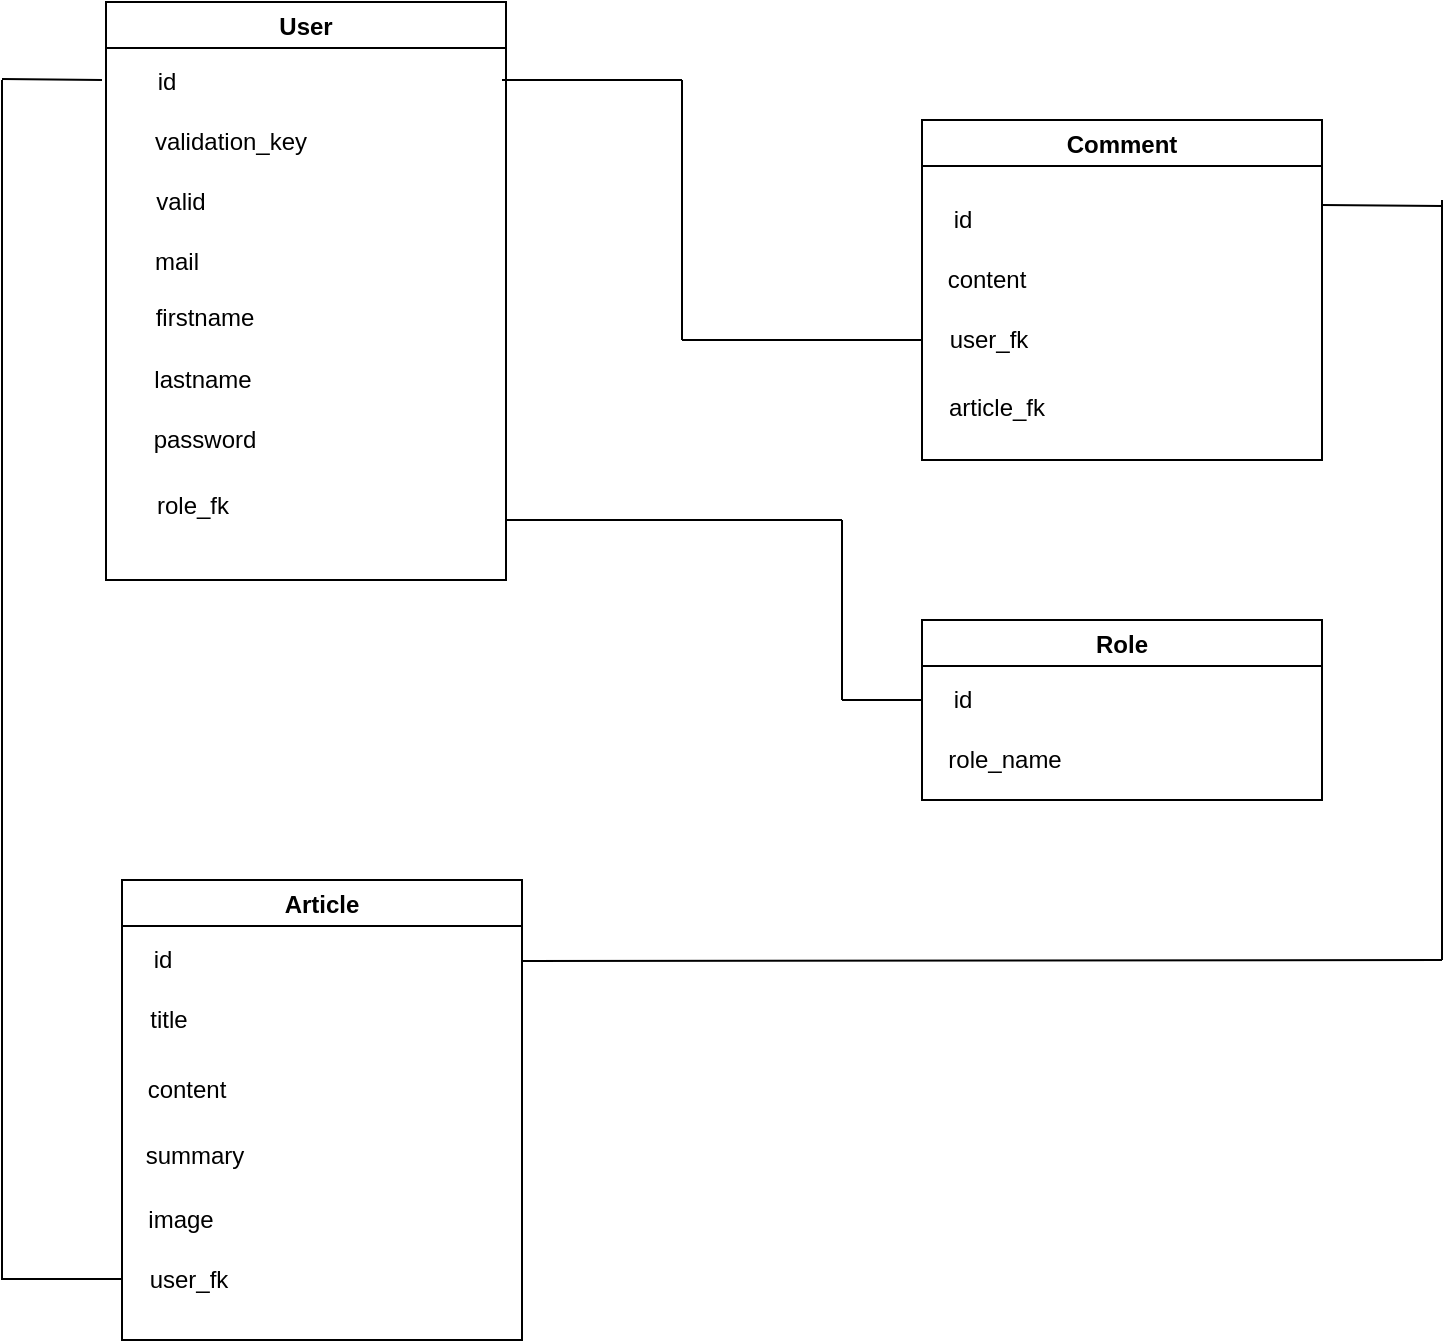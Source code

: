 <mxfile version="17.4.2" type="device"><diagram id="kpeOBHasyOFgN9z_31W4" name="Page-1"><mxGraphModel dx="1102" dy="1025" grid="1" gridSize="10" guides="1" tooltips="1" connect="1" arrows="1" fold="1" page="1" pageScale="1" pageWidth="827" pageHeight="1169" math="0" shadow="0"><root><mxCell id="0"/><mxCell id="1" parent="0"/><mxCell id="nsROjRvijnTc_wHx-iFA-1" value="User" style="swimlane;" parent="1" vertex="1"><mxGeometry x="72" y="41" width="200" height="289" as="geometry"/></mxCell><mxCell id="nsROjRvijnTc_wHx-iFA-6" value="validation_key" style="text;html=1;align=center;verticalAlign=middle;resizable=0;points=[];autosize=1;strokeColor=none;fillColor=none;" parent="nsROjRvijnTc_wHx-iFA-1" vertex="1"><mxGeometry x="17" y="60" width="90" height="20" as="geometry"/></mxCell><mxCell id="nsROjRvijnTc_wHx-iFA-11" value="firstname" style="text;html=1;align=center;verticalAlign=middle;resizable=0;points=[];autosize=1;strokeColor=none;fillColor=none;" parent="nsROjRvijnTc_wHx-iFA-1" vertex="1"><mxGeometry x="19" y="148" width="60" height="20" as="geometry"/></mxCell><mxCell id="nsROjRvijnTc_wHx-iFA-12" value="lastname" style="text;html=1;align=center;verticalAlign=middle;resizable=0;points=[];autosize=1;strokeColor=none;fillColor=none;" parent="nsROjRvijnTc_wHx-iFA-1" vertex="1"><mxGeometry x="18" y="179" width="60" height="20" as="geometry"/></mxCell><mxCell id="nsROjRvijnTc_wHx-iFA-13" value="password&lt;br&gt;" style="text;html=1;align=center;verticalAlign=middle;resizable=0;points=[];autosize=1;strokeColor=none;fillColor=none;" parent="nsROjRvijnTc_wHx-iFA-1" vertex="1"><mxGeometry x="14" y="209" width="70" height="20" as="geometry"/></mxCell><mxCell id="nsROjRvijnTc_wHx-iFA-14" value="role_fk" style="text;html=1;align=center;verticalAlign=middle;resizable=0;points=[];autosize=1;strokeColor=none;fillColor=none;" parent="nsROjRvijnTc_wHx-iFA-1" vertex="1"><mxGeometry x="18" y="242" width="50" height="20" as="geometry"/></mxCell><mxCell id="nsROjRvijnTc_wHx-iFA-10" value="mail&lt;br&gt;" style="text;html=1;align=center;verticalAlign=middle;resizable=0;points=[];autosize=1;strokeColor=none;fillColor=none;" parent="nsROjRvijnTc_wHx-iFA-1" vertex="1"><mxGeometry x="15" y="120" width="40" height="20" as="geometry"/></mxCell><mxCell id="nsROjRvijnTc_wHx-iFA-7" value="valid" style="text;html=1;align=center;verticalAlign=middle;resizable=0;points=[];autosize=1;strokeColor=none;fillColor=none;" parent="nsROjRvijnTc_wHx-iFA-1" vertex="1"><mxGeometry x="17" y="90" width="40" height="20" as="geometry"/></mxCell><mxCell id="nsROjRvijnTc_wHx-iFA-5" value="id" style="text;html=1;align=center;verticalAlign=middle;resizable=0;points=[];autosize=1;strokeColor=none;fillColor=none;" parent="nsROjRvijnTc_wHx-iFA-1" vertex="1"><mxGeometry x="20" y="30" width="20" height="20" as="geometry"/></mxCell><mxCell id="nsROjRvijnTc_wHx-iFA-2" value="Article" style="swimlane;" parent="1" vertex="1"><mxGeometry x="80" y="480" width="200" height="230" as="geometry"/></mxCell><mxCell id="nsROjRvijnTc_wHx-iFA-22" value="title" style="text;html=1;align=center;verticalAlign=middle;resizable=0;points=[];autosize=1;strokeColor=none;fillColor=none;" parent="nsROjRvijnTc_wHx-iFA-2" vertex="1"><mxGeometry x="8" y="60" width="30" height="20" as="geometry"/></mxCell><mxCell id="nsROjRvijnTc_wHx-iFA-23" value="content" style="text;html=1;align=center;verticalAlign=middle;resizable=0;points=[];autosize=1;strokeColor=none;fillColor=none;" parent="nsROjRvijnTc_wHx-iFA-2" vertex="1"><mxGeometry x="7" y="95" width="50" height="20" as="geometry"/></mxCell><mxCell id="nsROjRvijnTc_wHx-iFA-24" value="summary&lt;br&gt;" style="text;html=1;align=center;verticalAlign=middle;resizable=0;points=[];autosize=1;strokeColor=none;fillColor=none;" parent="nsROjRvijnTc_wHx-iFA-2" vertex="1"><mxGeometry x="6" y="128" width="60" height="20" as="geometry"/></mxCell><mxCell id="nsROjRvijnTc_wHx-iFA-25" value="image" style="text;html=1;align=center;verticalAlign=middle;resizable=0;points=[];autosize=1;strokeColor=none;fillColor=none;" parent="nsROjRvijnTc_wHx-iFA-2" vertex="1"><mxGeometry x="4" y="160" width="50" height="20" as="geometry"/></mxCell><mxCell id="nsROjRvijnTc_wHx-iFA-26" value="user_fk" style="text;html=1;align=center;verticalAlign=middle;resizable=0;points=[];autosize=1;strokeColor=none;fillColor=none;" parent="nsROjRvijnTc_wHx-iFA-2" vertex="1"><mxGeometry x="8" y="190" width="50" height="20" as="geometry"/></mxCell><mxCell id="nsROjRvijnTc_wHx-iFA-21" value="id&lt;br&gt;" style="text;html=1;align=center;verticalAlign=middle;resizable=0;points=[];autosize=1;strokeColor=none;fillColor=none;" parent="nsROjRvijnTc_wHx-iFA-2" vertex="1"><mxGeometry x="10" y="30" width="20" height="20" as="geometry"/></mxCell><mxCell id="nsROjRvijnTc_wHx-iFA-3" value="Comment" style="swimlane;startSize=23;" parent="1" vertex="1"><mxGeometry x="480" y="100" width="200" height="170" as="geometry"/></mxCell><mxCell id="nsROjRvijnTc_wHx-iFA-28" value="content" style="text;html=1;align=center;verticalAlign=middle;resizable=0;points=[];autosize=1;strokeColor=none;fillColor=none;" parent="nsROjRvijnTc_wHx-iFA-3" vertex="1"><mxGeometry x="7" y="70" width="50" height="20" as="geometry"/></mxCell><mxCell id="nsROjRvijnTc_wHx-iFA-29" value="user_fk" style="text;html=1;align=center;verticalAlign=middle;resizable=0;points=[];autosize=1;strokeColor=none;fillColor=none;" parent="nsROjRvijnTc_wHx-iFA-3" vertex="1"><mxGeometry x="8" y="100" width="50" height="20" as="geometry"/></mxCell><mxCell id="nsROjRvijnTc_wHx-iFA-30" value="article_fk" style="text;html=1;align=center;verticalAlign=middle;resizable=0;points=[];autosize=1;strokeColor=none;fillColor=none;" parent="nsROjRvijnTc_wHx-iFA-3" vertex="1"><mxGeometry x="7" y="134" width="60" height="20" as="geometry"/></mxCell><mxCell id="nsROjRvijnTc_wHx-iFA-27" value="id&lt;br&gt;" style="text;html=1;align=center;verticalAlign=middle;resizable=0;points=[];autosize=1;strokeColor=none;fillColor=none;" parent="nsROjRvijnTc_wHx-iFA-3" vertex="1"><mxGeometry x="10" y="40" width="20" height="20" as="geometry"/></mxCell><mxCell id="nsROjRvijnTc_wHx-iFA-40" value="" style="endArrow=none;html=1;rounded=0;exitX=1;exitY=0.25;exitDx=0;exitDy=0;" parent="nsROjRvijnTc_wHx-iFA-3" edge="1" source="nsROjRvijnTc_wHx-iFA-3"><mxGeometry width="50" height="50" relative="1" as="geometry"><mxPoint x="210" y="160" as="sourcePoint"/><mxPoint x="260" y="43" as="targetPoint"/></mxGeometry></mxCell><mxCell id="nsROjRvijnTc_wHx-iFA-4" value="Role" style="swimlane;" parent="1" vertex="1"><mxGeometry x="480" y="350" width="200" height="90" as="geometry"/></mxCell><mxCell id="nsROjRvijnTc_wHx-iFA-20" value="role_name" style="text;html=1;align=center;verticalAlign=middle;resizable=0;points=[];autosize=1;strokeColor=none;fillColor=none;" parent="nsROjRvijnTc_wHx-iFA-4" vertex="1"><mxGeometry x="6" y="60" width="70" height="20" as="geometry"/></mxCell><mxCell id="nsROjRvijnTc_wHx-iFA-15" value="id&lt;br&gt;" style="text;html=1;align=center;verticalAlign=middle;resizable=0;points=[];autosize=1;strokeColor=none;fillColor=none;" parent="nsROjRvijnTc_wHx-iFA-4" vertex="1"><mxGeometry x="10" y="30" width="20" height="20" as="geometry"/></mxCell><mxCell id="nsROjRvijnTc_wHx-iFA-31" value="" style="endArrow=none;html=1;rounded=0;" parent="1" edge="1"><mxGeometry width="50" height="50" relative="1" as="geometry"><mxPoint x="20" y="680" as="sourcePoint"/><mxPoint x="20" y="80" as="targetPoint"/><Array as="points"><mxPoint x="20" y="140"/></Array></mxGeometry></mxCell><mxCell id="nsROjRvijnTc_wHx-iFA-32" value="" style="endArrow=none;html=1;rounded=0;" parent="1" edge="1"><mxGeometry width="50" height="50" relative="1" as="geometry"><mxPoint x="20" y="79.5" as="sourcePoint"/><mxPoint x="70" y="80" as="targetPoint"/></mxGeometry></mxCell><mxCell id="nsROjRvijnTc_wHx-iFA-35" value="" style="endArrow=none;html=1;rounded=0;" parent="1" edge="1"><mxGeometry width="50" height="50" relative="1" as="geometry"><mxPoint x="360" y="210" as="sourcePoint"/><mxPoint x="360" y="80" as="targetPoint"/></mxGeometry></mxCell><mxCell id="nsROjRvijnTc_wHx-iFA-36" value="" style="endArrow=none;html=1;rounded=0;" parent="1" edge="1"><mxGeometry width="50" height="50" relative="1" as="geometry"><mxPoint x="360" y="210" as="sourcePoint"/><mxPoint x="480" y="210" as="targetPoint"/></mxGeometry></mxCell><mxCell id="nsROjRvijnTc_wHx-iFA-34" value="" style="endArrow=none;html=1;rounded=0;" parent="1" edge="1"><mxGeometry width="50" height="50" relative="1" as="geometry"><mxPoint x="270" y="80" as="sourcePoint"/><mxPoint x="360" y="80" as="targetPoint"/></mxGeometry></mxCell><mxCell id="nsROjRvijnTc_wHx-iFA-37" value="" style="endArrow=none;html=1;rounded=0;" parent="1" edge="1"><mxGeometry width="50" height="50" relative="1" as="geometry"><mxPoint x="272" y="300" as="sourcePoint"/><mxPoint x="440" y="300" as="targetPoint"/></mxGeometry></mxCell><mxCell id="nsROjRvijnTc_wHx-iFA-38" value="" style="endArrow=none;html=1;rounded=0;" parent="1" edge="1"><mxGeometry width="50" height="50" relative="1" as="geometry"><mxPoint x="440" y="390" as="sourcePoint"/><mxPoint x="440" y="300" as="targetPoint"/><Array as="points"><mxPoint x="440" y="390"/></Array></mxGeometry></mxCell><mxCell id="nsROjRvijnTc_wHx-iFA-39" value="" style="endArrow=none;html=1;rounded=0;" parent="1" edge="1"><mxGeometry width="50" height="50" relative="1" as="geometry"><mxPoint x="440" y="390" as="sourcePoint"/><mxPoint x="480" y="390" as="targetPoint"/><Array as="points"/></mxGeometry></mxCell><mxCell id="nsROjRvijnTc_wHx-iFA-41" value="" style="endArrow=none;html=1;rounded=0;" parent="1" edge="1"><mxGeometry width="50" height="50" relative="1" as="geometry"><mxPoint x="740" y="520" as="sourcePoint"/><mxPoint x="740" y="140" as="targetPoint"/></mxGeometry></mxCell><mxCell id="nsROjRvijnTc_wHx-iFA-42" value="" style="endArrow=none;html=1;rounded=0;" parent="1" edge="1"><mxGeometry width="50" height="50" relative="1" as="geometry"><mxPoint x="280" y="520.5" as="sourcePoint"/><mxPoint x="740" y="520" as="targetPoint"/></mxGeometry></mxCell><mxCell id="nsROjRvijnTc_wHx-iFA-33" value="" style="endArrow=none;html=1;rounded=0;" parent="1" edge="1"><mxGeometry width="50" height="50" relative="1" as="geometry"><mxPoint x="20" y="679.5" as="sourcePoint"/><mxPoint x="80" y="679.5" as="targetPoint"/><Array as="points"><mxPoint x="80" y="679.5"/></Array></mxGeometry></mxCell></root></mxGraphModel></diagram></mxfile>